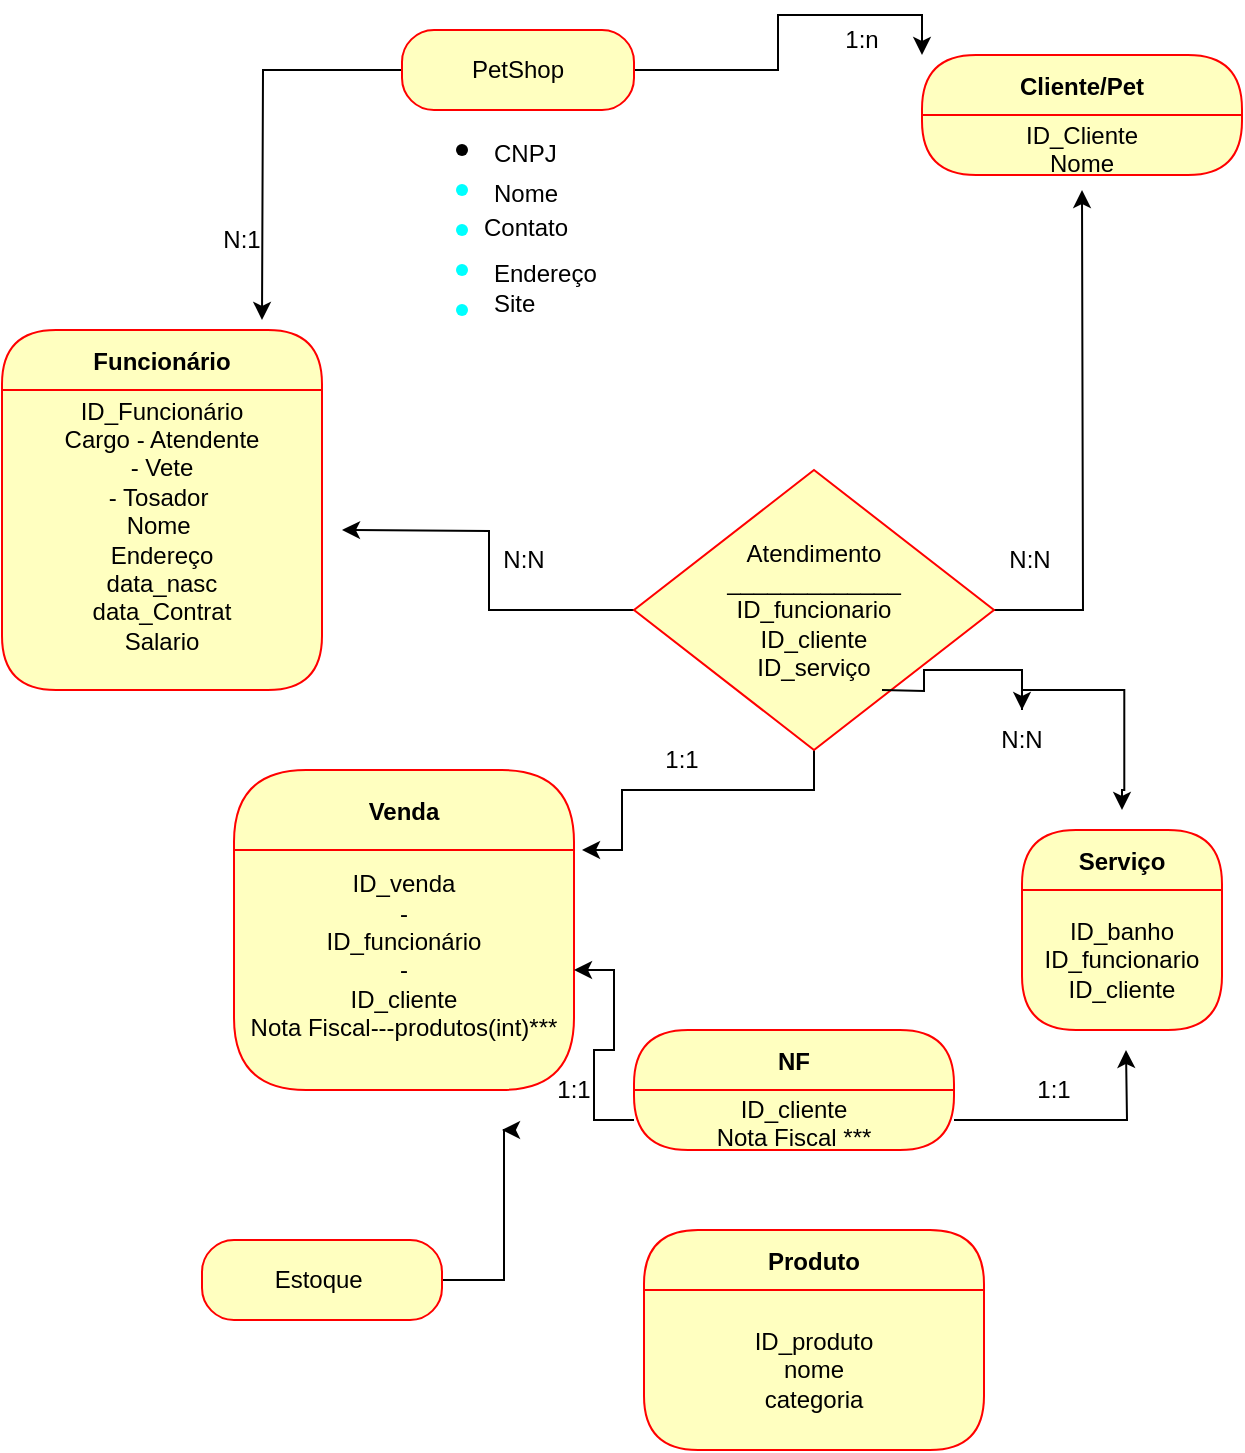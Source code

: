 <mxfile version="24.4.10" type="github">
  <diagram name="Página-1" id="zcAsPmrx_2H1WcOZVVPr">
    <mxGraphModel dx="1801" dy="1739" grid="1" gridSize="10" guides="1" tooltips="1" connect="1" arrows="1" fold="1" page="1" pageScale="1" pageWidth="827" pageHeight="1169" math="0" shadow="0">
      <root>
        <mxCell id="0" />
        <mxCell id="1" parent="0" />
        <mxCell id="4z_YQ-uFbUuo1N-JNkX1-2" value="" style="shape=waypoint;sketch=0;fillStyle=solid;size=6;pointerEvents=1;points=[];fillColor=none;resizable=0;rotatable=0;perimeter=centerPerimeter;snapToPoint=1;" vertex="1" parent="1">
          <mxGeometry x="150" y="30" width="20" height="20" as="geometry" />
        </mxCell>
        <mxCell id="4z_YQ-uFbUuo1N-JNkX1-3" value="" style="shape=waypoint;sketch=0;fillStyle=solid;size=6;pointerEvents=1;points=[];fillColor=none;resizable=0;rotatable=0;perimeter=centerPerimeter;snapToPoint=1;strokeColor=#00FFFF;" vertex="1" parent="1">
          <mxGeometry x="150" y="90" width="20" height="20" as="geometry" />
        </mxCell>
        <mxCell id="4z_YQ-uFbUuo1N-JNkX1-4" value="CNPJ" style="text;strokeColor=none;fillColor=none;spacingLeft=4;spacingRight=4;overflow=hidden;rotatable=0;points=[[0,0.5],[1,0.5]];portConstraint=eastwest;fontSize=12;whiteSpace=wrap;html=1;" vertex="1" parent="1">
          <mxGeometry x="170" y="27.5" width="50" height="25" as="geometry" />
        </mxCell>
        <mxCell id="4z_YQ-uFbUuo1N-JNkX1-5" value="Nome" style="text;strokeColor=none;fillColor=none;spacingLeft=4;spacingRight=4;overflow=hidden;rotatable=0;points=[[0,0.5],[1,0.5]];portConstraint=eastwest;fontSize=12;whiteSpace=wrap;html=1;" vertex="1" parent="1">
          <mxGeometry x="170" y="47.5" width="46" height="25" as="geometry" />
        </mxCell>
        <mxCell id="4z_YQ-uFbUuo1N-JNkX1-7" value="" style="shape=waypoint;sketch=0;fillStyle=solid;size=6;pointerEvents=1;points=[];fillColor=none;resizable=0;rotatable=0;perimeter=centerPerimeter;snapToPoint=1;strokeColor=#00FFFF;" vertex="1" parent="1">
          <mxGeometry x="150" y="50" width="20" height="20" as="geometry" />
        </mxCell>
        <mxCell id="4z_YQ-uFbUuo1N-JNkX1-8" value="" style="shape=waypoint;sketch=0;fillStyle=solid;size=6;pointerEvents=1;points=[];fillColor=none;resizable=0;rotatable=0;perimeter=centerPerimeter;snapToPoint=1;strokeColor=#00FFFF;" vertex="1" parent="1">
          <mxGeometry x="150" y="70" width="20" height="20" as="geometry" />
        </mxCell>
        <mxCell id="4z_YQ-uFbUuo1N-JNkX1-9" value="" style="shape=waypoint;sketch=0;fillStyle=solid;size=6;pointerEvents=1;points=[];fillColor=none;resizable=0;rotatable=0;perimeter=centerPerimeter;snapToPoint=1;strokeColor=#00FFFF;" vertex="1" parent="1">
          <mxGeometry x="150" y="110" width="20" height="20" as="geometry" />
        </mxCell>
        <mxCell id="4z_YQ-uFbUuo1N-JNkX1-10" value="Endereço" style="text;strokeColor=none;fillColor=none;spacingLeft=4;spacingRight=4;overflow=hidden;rotatable=0;points=[[0,0.5],[1,0.5]];portConstraint=eastwest;fontSize=12;whiteSpace=wrap;html=1;" vertex="1" parent="1">
          <mxGeometry x="170" y="87.5" width="76" height="25" as="geometry" />
        </mxCell>
        <mxCell id="4z_YQ-uFbUuo1N-JNkX1-11" value="Site" style="text;strokeColor=none;fillColor=none;spacingLeft=4;spacingRight=4;overflow=hidden;rotatable=0;points=[[0,0.5],[1,0.5]];portConstraint=eastwest;fontSize=12;whiteSpace=wrap;html=1;" vertex="1" parent="1">
          <mxGeometry x="170" y="102.5" width="40" height="30" as="geometry" />
        </mxCell>
        <mxCell id="4z_YQ-uFbUuo1N-JNkX1-13" value="Contato" style="text;strokeColor=none;fillColor=none;spacingLeft=4;spacingRight=4;overflow=hidden;rotatable=0;points=[[0,0.5],[1,0.5]];portConstraint=eastwest;fontSize=12;whiteSpace=wrap;html=1;" vertex="1" parent="1">
          <mxGeometry x="165" y="65" width="56" height="30" as="geometry" />
        </mxCell>
        <mxCell id="4z_YQ-uFbUuo1N-JNkX1-34" style="edgeStyle=orthogonalEdgeStyle;rounded=0;orthogonalLoop=1;jettySize=auto;html=1;entryX=0;entryY=0;entryDx=0;entryDy=0;" edge="1" parent="1" source="4z_YQ-uFbUuo1N-JNkX1-28" target="4z_YQ-uFbUuo1N-JNkX1-30">
          <mxGeometry relative="1" as="geometry" />
        </mxCell>
        <mxCell id="4z_YQ-uFbUuo1N-JNkX1-40" style="edgeStyle=orthogonalEdgeStyle;rounded=0;orthogonalLoop=1;jettySize=auto;html=1;" edge="1" parent="1" source="4z_YQ-uFbUuo1N-JNkX1-28">
          <mxGeometry relative="1" as="geometry">
            <mxPoint x="60" y="125" as="targetPoint" />
          </mxGeometry>
        </mxCell>
        <mxCell id="4z_YQ-uFbUuo1N-JNkX1-28" value="PetShop" style="rounded=1;whiteSpace=wrap;html=1;arcSize=40;fontColor=#000000;fillColor=#ffffc0;strokeColor=#ff0000;" vertex="1" parent="1">
          <mxGeometry x="130" y="-20" width="116" height="40" as="geometry" />
        </mxCell>
        <mxCell id="4z_YQ-uFbUuo1N-JNkX1-30" value="Cliente/Pet" style="swimlane;fontStyle=1;align=center;verticalAlign=middle;childLayout=stackLayout;horizontal=1;startSize=30;horizontalStack=0;resizeParent=0;resizeLast=1;container=0;fontColor=#000000;collapsible=0;rounded=1;arcSize=30;strokeColor=#ff0000;fillColor=#ffffc0;swimlaneFillColor=#ffffc0;dropTarget=0;" vertex="1" parent="1">
          <mxGeometry x="390" y="-7.5" width="160" height="60" as="geometry" />
        </mxCell>
        <mxCell id="4z_YQ-uFbUuo1N-JNkX1-31" value="ID_Cliente&lt;br&gt;Nome" style="text;html=1;strokeColor=none;fillColor=none;align=center;verticalAlign=middle;spacingLeft=4;spacingRight=4;whiteSpace=wrap;overflow=hidden;rotatable=0;fontColor=#000000;" vertex="1" parent="4z_YQ-uFbUuo1N-JNkX1-30">
          <mxGeometry y="30" width="160" height="30" as="geometry" />
        </mxCell>
        <mxCell id="4z_YQ-uFbUuo1N-JNkX1-37" value="Funcionário" style="swimlane;fontStyle=1;align=center;verticalAlign=middle;childLayout=stackLayout;horizontal=1;startSize=30;horizontalStack=0;resizeParent=0;resizeLast=1;container=0;fontColor=#000000;collapsible=0;rounded=1;arcSize=30;strokeColor=#ff0000;fillColor=#ffffc0;swimlaneFillColor=#ffffc0;dropTarget=0;" vertex="1" parent="1">
          <mxGeometry x="-70" y="130" width="160" height="180" as="geometry" />
        </mxCell>
        <mxCell id="4z_YQ-uFbUuo1N-JNkX1-38" value="ID_Funcionário&lt;br&gt;Cargo - Atendente&lt;br&gt;&amp;nbsp;- Vete&amp;nbsp;&lt;br&gt;- Tosador&amp;nbsp;&lt;br&gt;Nome&amp;nbsp;&lt;br&gt;Endereço&lt;br&gt;data_nasc&lt;br&gt;data_Contrat&lt;br&gt;Salario&lt;div&gt;&lt;br&gt;&lt;/div&gt;" style="text;html=1;strokeColor=none;fillColor=none;align=center;verticalAlign=middle;spacingLeft=4;spacingRight=4;whiteSpace=wrap;overflow=hidden;rotatable=0;fontColor=#000000;" vertex="1" parent="4z_YQ-uFbUuo1N-JNkX1-37">
          <mxGeometry y="30" width="160" height="150" as="geometry" />
        </mxCell>
        <mxCell id="4z_YQ-uFbUuo1N-JNkX1-41" value="N:1" style="text;html=1;align=center;verticalAlign=middle;whiteSpace=wrap;rounded=0;" vertex="1" parent="1">
          <mxGeometry x="20" y="70" width="60" height="30" as="geometry" />
        </mxCell>
        <mxCell id="4z_YQ-uFbUuo1N-JNkX1-42" value="1:n" style="text;html=1;align=center;verticalAlign=middle;whiteSpace=wrap;rounded=0;" vertex="1" parent="1">
          <mxGeometry x="330" y="-30" width="60" height="30" as="geometry" />
        </mxCell>
        <mxCell id="4z_YQ-uFbUuo1N-JNkX1-46" style="edgeStyle=orthogonalEdgeStyle;rounded=0;orthogonalLoop=1;jettySize=auto;html=1;" edge="1" parent="1" source="4z_YQ-uFbUuo1N-JNkX1-43">
          <mxGeometry relative="1" as="geometry">
            <mxPoint x="100" y="230" as="targetPoint" />
          </mxGeometry>
        </mxCell>
        <mxCell id="4z_YQ-uFbUuo1N-JNkX1-57" style="edgeStyle=orthogonalEdgeStyle;rounded=0;orthogonalLoop=1;jettySize=auto;html=1;" edge="1" parent="1" source="4z_YQ-uFbUuo1N-JNkX1-43">
          <mxGeometry relative="1" as="geometry">
            <mxPoint x="470" y="60" as="targetPoint" />
          </mxGeometry>
        </mxCell>
        <mxCell id="4z_YQ-uFbUuo1N-JNkX1-69" style="edgeStyle=orthogonalEdgeStyle;rounded=0;orthogonalLoop=1;jettySize=auto;html=1;" edge="1" parent="1" source="4z_YQ-uFbUuo1N-JNkX1-43">
          <mxGeometry relative="1" as="geometry">
            <mxPoint x="220" y="390" as="targetPoint" />
            <Array as="points">
              <mxPoint x="336" y="360" />
              <mxPoint x="240" y="360" />
              <mxPoint x="240" y="390" />
            </Array>
          </mxGeometry>
        </mxCell>
        <mxCell id="4z_YQ-uFbUuo1N-JNkX1-43" value="Atendimento&lt;br&gt;_____________&lt;br&gt;ID_funcionario&lt;br&gt;ID_cliente&lt;br&gt;ID_serviço" style="rhombus;whiteSpace=wrap;html=1;fontColor=#000000;fillColor=#ffffc0;strokeColor=#ff0000;" vertex="1" parent="1">
          <mxGeometry x="246" y="200" width="180" height="140" as="geometry" />
        </mxCell>
        <mxCell id="4z_YQ-uFbUuo1N-JNkX1-48" value="Venda" style="swimlane;fontStyle=1;align=center;verticalAlign=middle;childLayout=stackLayout;horizontal=1;startSize=40;horizontalStack=0;resizeParent=0;resizeLast=1;container=0;fontColor=#000000;collapsible=0;rounded=1;arcSize=30;strokeColor=#ff0000;fillColor=#ffffc0;swimlaneFillColor=#ffffc0;dropTarget=0;" vertex="1" parent="1">
          <mxGeometry x="46" y="350" width="170" height="160" as="geometry" />
        </mxCell>
        <mxCell id="4z_YQ-uFbUuo1N-JNkX1-49" value="ID_venda&lt;br&gt;-&lt;br&gt;ID_funcionário&lt;br&gt;-&lt;br&gt;ID_cliente&lt;br&gt;Nota Fiscal---produtos(int)***&lt;br&gt;&lt;div&gt;&lt;br&gt;&lt;/div&gt;" style="text;html=1;strokeColor=none;fillColor=none;align=center;verticalAlign=middle;spacingLeft=4;spacingRight=4;whiteSpace=wrap;overflow=hidden;rotatable=0;fontColor=#000000;" vertex="1" parent="4z_YQ-uFbUuo1N-JNkX1-48">
          <mxGeometry y="40" width="170" height="120" as="geometry" />
        </mxCell>
        <mxCell id="4z_YQ-uFbUuo1N-JNkX1-51" value="Serviço" style="swimlane;fontStyle=1;align=center;verticalAlign=middle;childLayout=stackLayout;horizontal=1;startSize=30;horizontalStack=0;resizeParent=0;resizeLast=1;container=0;fontColor=#000000;collapsible=0;rounded=1;arcSize=30;strokeColor=#ff0000;fillColor=#ffffc0;swimlaneFillColor=#ffffc0;dropTarget=0;" vertex="1" parent="1">
          <mxGeometry x="440" y="380" width="100" height="100" as="geometry" />
        </mxCell>
        <mxCell id="4z_YQ-uFbUuo1N-JNkX1-52" value="ID_banho&lt;br&gt;ID_funcionario&lt;br&gt;ID_cliente" style="text;html=1;strokeColor=none;fillColor=none;align=center;verticalAlign=middle;spacingLeft=4;spacingRight=4;whiteSpace=wrap;overflow=hidden;rotatable=0;fontColor=#000000;" vertex="1" parent="4z_YQ-uFbUuo1N-JNkX1-51">
          <mxGeometry y="30" width="100" height="70" as="geometry" />
        </mxCell>
        <mxCell id="4z_YQ-uFbUuo1N-JNkX1-54" value="N:N" style="text;html=1;align=center;verticalAlign=middle;whiteSpace=wrap;rounded=0;" vertex="1" parent="1">
          <mxGeometry x="161" y="230" width="60" height="30" as="geometry" />
        </mxCell>
        <mxCell id="4z_YQ-uFbUuo1N-JNkX1-55" value="N:N" style="text;html=1;align=center;verticalAlign=middle;whiteSpace=wrap;rounded=0;" vertex="1" parent="1">
          <mxGeometry x="414" y="230" width="60" height="30" as="geometry" />
        </mxCell>
        <mxCell id="4z_YQ-uFbUuo1N-JNkX1-64" style="edgeStyle=orthogonalEdgeStyle;rounded=0;orthogonalLoop=1;jettySize=auto;html=1;" edge="1" parent="1" source="4z_YQ-uFbUuo1N-JNkX1-80">
          <mxGeometry relative="1" as="geometry">
            <mxPoint x="490" y="370" as="targetPoint" />
            <mxPoint x="369.997" y="310" as="sourcePoint" />
            <Array as="points">
              <mxPoint x="491.14" y="310" />
              <mxPoint x="491.14" y="360" />
            </Array>
          </mxGeometry>
        </mxCell>
        <mxCell id="4z_YQ-uFbUuo1N-JNkX1-67" style="edgeStyle=orthogonalEdgeStyle;rounded=0;orthogonalLoop=1;jettySize=auto;html=1;" edge="1" parent="1" source="4z_YQ-uFbUuo1N-JNkX1-65">
          <mxGeometry relative="1" as="geometry">
            <mxPoint x="180" y="530" as="targetPoint" />
            <Array as="points">
              <mxPoint x="181" y="605" />
            </Array>
          </mxGeometry>
        </mxCell>
        <mxCell id="4z_YQ-uFbUuo1N-JNkX1-65" value="Estoque&amp;nbsp;" style="rounded=1;whiteSpace=wrap;html=1;arcSize=40;fontColor=#000000;fillColor=#ffffc0;strokeColor=#ff0000;" vertex="1" parent="1">
          <mxGeometry x="30" y="585" width="120" height="40" as="geometry" />
        </mxCell>
        <mxCell id="4z_YQ-uFbUuo1N-JNkX1-70" value="NF" style="swimlane;fontStyle=1;align=center;verticalAlign=middle;childLayout=stackLayout;horizontal=1;startSize=30;horizontalStack=0;resizeParent=0;resizeLast=1;container=0;fontColor=#000000;collapsible=0;rounded=1;arcSize=30;strokeColor=#ff0000;fillColor=#ffffc0;swimlaneFillColor=#ffffc0;dropTarget=0;" vertex="1" parent="1">
          <mxGeometry x="246" y="480" width="160" height="60" as="geometry" />
        </mxCell>
        <mxCell id="4z_YQ-uFbUuo1N-JNkX1-84" style="edgeStyle=orthogonalEdgeStyle;rounded=0;orthogonalLoop=1;jettySize=auto;html=1;" edge="1" parent="4z_YQ-uFbUuo1N-JNkX1-70" source="4z_YQ-uFbUuo1N-JNkX1-71">
          <mxGeometry relative="1" as="geometry">
            <mxPoint x="246" y="10" as="targetPoint" />
          </mxGeometry>
        </mxCell>
        <mxCell id="4z_YQ-uFbUuo1N-JNkX1-71" value="ID_cliente&lt;br&gt;Nota Fiscal ***" style="text;html=1;strokeColor=none;fillColor=none;align=center;verticalAlign=middle;spacingLeft=4;spacingRight=4;whiteSpace=wrap;overflow=hidden;rotatable=0;fontColor=#000000;" vertex="1" parent="4z_YQ-uFbUuo1N-JNkX1-70">
          <mxGeometry y="30" width="160" height="30" as="geometry" />
        </mxCell>
        <mxCell id="4z_YQ-uFbUuo1N-JNkX1-73" style="edgeStyle=orthogonalEdgeStyle;rounded=0;orthogonalLoop=1;jettySize=auto;html=1;entryX=1;entryY=0.5;entryDx=0;entryDy=0;" edge="1" parent="1" source="4z_YQ-uFbUuo1N-JNkX1-71" target="4z_YQ-uFbUuo1N-JNkX1-49">
          <mxGeometry relative="1" as="geometry" />
        </mxCell>
        <mxCell id="4z_YQ-uFbUuo1N-JNkX1-79" value="1:1" style="text;html=1;align=center;verticalAlign=middle;whiteSpace=wrap;rounded=0;" vertex="1" parent="1">
          <mxGeometry x="240" y="330" width="60" height="30" as="geometry" />
        </mxCell>
        <mxCell id="4z_YQ-uFbUuo1N-JNkX1-81" value="" style="edgeStyle=orthogonalEdgeStyle;rounded=0;orthogonalLoop=1;jettySize=auto;html=1;" edge="1" parent="1" target="4z_YQ-uFbUuo1N-JNkX1-80">
          <mxGeometry relative="1" as="geometry">
            <mxPoint x="490" y="370" as="targetPoint" />
            <mxPoint x="369.997" y="310" as="sourcePoint" />
            <Array as="points" />
          </mxGeometry>
        </mxCell>
        <mxCell id="4z_YQ-uFbUuo1N-JNkX1-80" value="N:N" style="text;html=1;align=center;verticalAlign=middle;whiteSpace=wrap;rounded=0;" vertex="1" parent="1">
          <mxGeometry x="410" y="320" width="60" height="30" as="geometry" />
        </mxCell>
        <mxCell id="4z_YQ-uFbUuo1N-JNkX1-85" value="1:1" style="text;html=1;align=center;verticalAlign=middle;whiteSpace=wrap;rounded=0;" vertex="1" parent="1">
          <mxGeometry x="426" y="495" width="60" height="30" as="geometry" />
        </mxCell>
        <mxCell id="4z_YQ-uFbUuo1N-JNkX1-86" value="1:1" style="text;html=1;align=center;verticalAlign=middle;whiteSpace=wrap;rounded=0;" vertex="1" parent="1">
          <mxGeometry x="186" y="495" width="60" height="30" as="geometry" />
        </mxCell>
        <mxCell id="4z_YQ-uFbUuo1N-JNkX1-87" value="Produto" style="swimlane;fontStyle=1;align=center;verticalAlign=middle;childLayout=stackLayout;horizontal=1;startSize=30;horizontalStack=0;resizeParent=0;resizeLast=1;container=0;fontColor=#000000;collapsible=0;rounded=1;arcSize=30;strokeColor=#ff0000;fillColor=#ffffc0;swimlaneFillColor=#ffffc0;dropTarget=0;" vertex="1" parent="1">
          <mxGeometry x="251" y="580" width="170" height="110" as="geometry" />
        </mxCell>
        <mxCell id="4z_YQ-uFbUuo1N-JNkX1-88" value="ID_produto&lt;br&gt;nome&lt;br&gt;categoria" style="text;html=1;strokeColor=none;fillColor=none;align=center;verticalAlign=middle;spacingLeft=4;spacingRight=4;whiteSpace=wrap;overflow=hidden;rotatable=0;fontColor=#000000;" vertex="1" parent="4z_YQ-uFbUuo1N-JNkX1-87">
          <mxGeometry y="30" width="170" height="80" as="geometry" />
        </mxCell>
      </root>
    </mxGraphModel>
  </diagram>
</mxfile>
